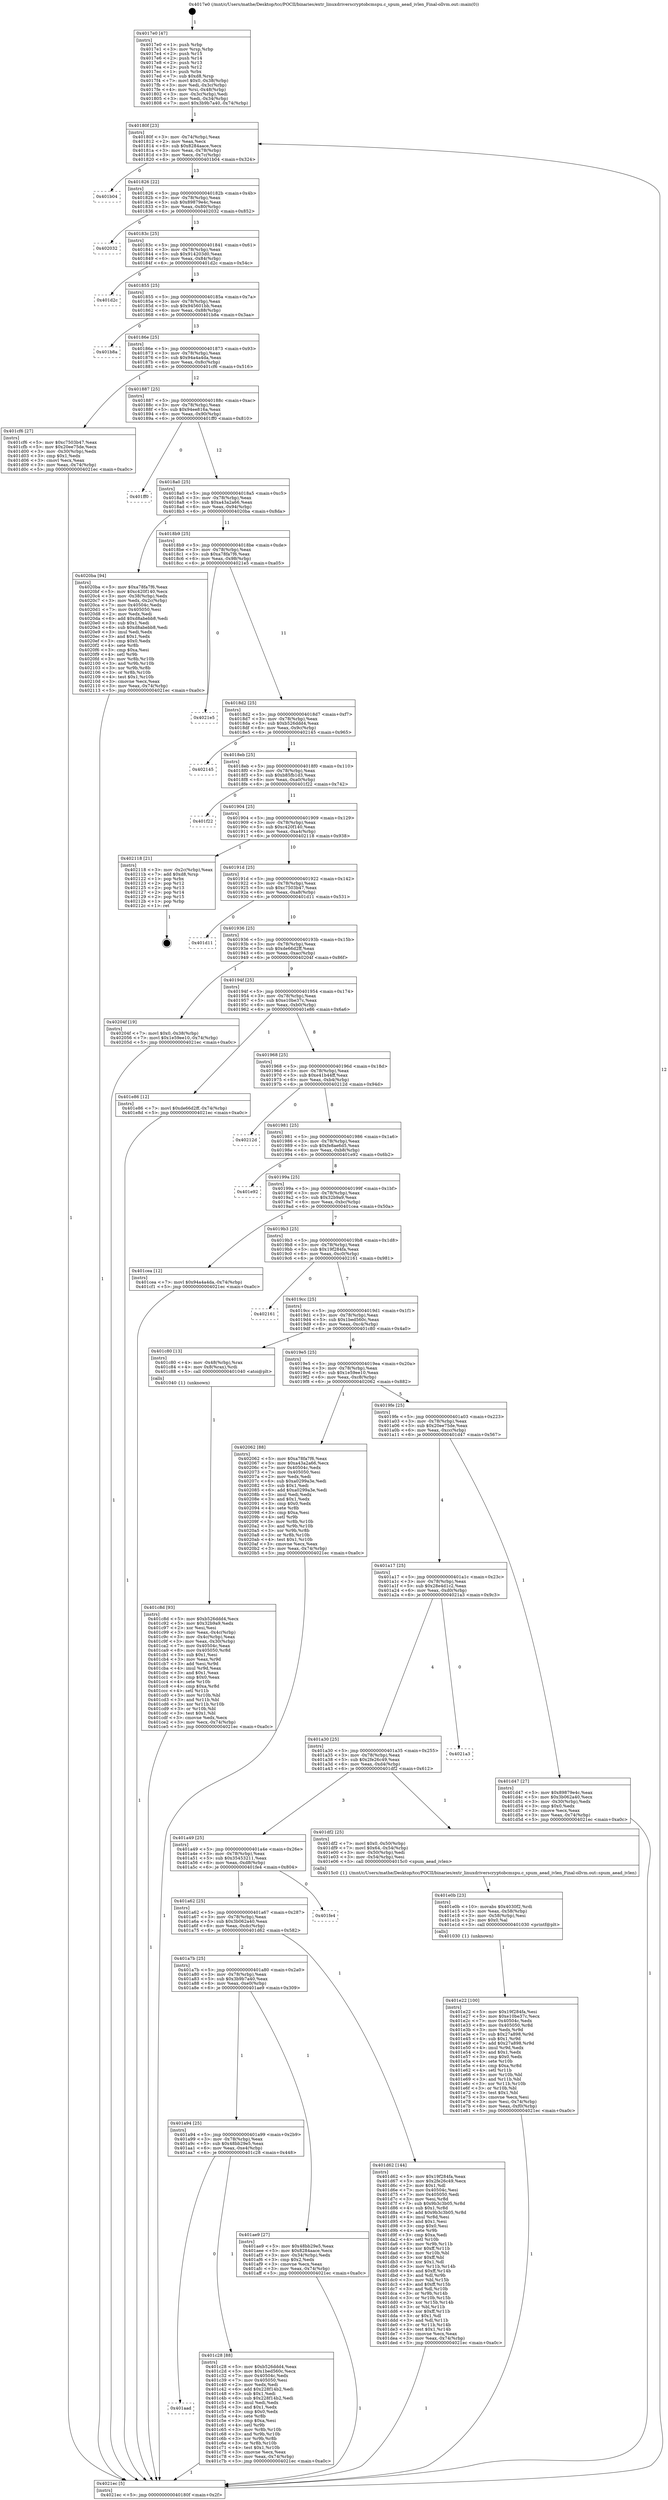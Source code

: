 digraph "0x4017e0" {
  label = "0x4017e0 (/mnt/c/Users/mathe/Desktop/tcc/POCII/binaries/extr_linuxdriverscryptobcmspu.c_spum_aead_ivlen_Final-ollvm.out::main(0))"
  labelloc = "t"
  node[shape=record]

  Entry [label="",width=0.3,height=0.3,shape=circle,fillcolor=black,style=filled]
  "0x40180f" [label="{
     0x40180f [23]\l
     | [instrs]\l
     &nbsp;&nbsp;0x40180f \<+3\>: mov -0x74(%rbp),%eax\l
     &nbsp;&nbsp;0x401812 \<+2\>: mov %eax,%ecx\l
     &nbsp;&nbsp;0x401814 \<+6\>: sub $0x8284aace,%ecx\l
     &nbsp;&nbsp;0x40181a \<+3\>: mov %eax,-0x78(%rbp)\l
     &nbsp;&nbsp;0x40181d \<+3\>: mov %ecx,-0x7c(%rbp)\l
     &nbsp;&nbsp;0x401820 \<+6\>: je 0000000000401b04 \<main+0x324\>\l
  }"]
  "0x401b04" [label="{
     0x401b04\l
  }", style=dashed]
  "0x401826" [label="{
     0x401826 [22]\l
     | [instrs]\l
     &nbsp;&nbsp;0x401826 \<+5\>: jmp 000000000040182b \<main+0x4b\>\l
     &nbsp;&nbsp;0x40182b \<+3\>: mov -0x78(%rbp),%eax\l
     &nbsp;&nbsp;0x40182e \<+5\>: sub $0x89879e4c,%eax\l
     &nbsp;&nbsp;0x401833 \<+3\>: mov %eax,-0x80(%rbp)\l
     &nbsp;&nbsp;0x401836 \<+6\>: je 0000000000402032 \<main+0x852\>\l
  }"]
  Exit [label="",width=0.3,height=0.3,shape=circle,fillcolor=black,style=filled,peripheries=2]
  "0x402032" [label="{
     0x402032\l
  }", style=dashed]
  "0x40183c" [label="{
     0x40183c [25]\l
     | [instrs]\l
     &nbsp;&nbsp;0x40183c \<+5\>: jmp 0000000000401841 \<main+0x61\>\l
     &nbsp;&nbsp;0x401841 \<+3\>: mov -0x78(%rbp),%eax\l
     &nbsp;&nbsp;0x401844 \<+5\>: sub $0x914203d0,%eax\l
     &nbsp;&nbsp;0x401849 \<+6\>: mov %eax,-0x84(%rbp)\l
     &nbsp;&nbsp;0x40184f \<+6\>: je 0000000000401d2c \<main+0x54c\>\l
  }"]
  "0x401e22" [label="{
     0x401e22 [100]\l
     | [instrs]\l
     &nbsp;&nbsp;0x401e22 \<+5\>: mov $0x19f284fa,%esi\l
     &nbsp;&nbsp;0x401e27 \<+5\>: mov $0xe10be37c,%ecx\l
     &nbsp;&nbsp;0x401e2c \<+7\>: mov 0x40504c,%edx\l
     &nbsp;&nbsp;0x401e33 \<+8\>: mov 0x405050,%r8d\l
     &nbsp;&nbsp;0x401e3b \<+3\>: mov %edx,%r9d\l
     &nbsp;&nbsp;0x401e3e \<+7\>: sub $0x27a898,%r9d\l
     &nbsp;&nbsp;0x401e45 \<+4\>: sub $0x1,%r9d\l
     &nbsp;&nbsp;0x401e49 \<+7\>: add $0x27a898,%r9d\l
     &nbsp;&nbsp;0x401e50 \<+4\>: imul %r9d,%edx\l
     &nbsp;&nbsp;0x401e54 \<+3\>: and $0x1,%edx\l
     &nbsp;&nbsp;0x401e57 \<+3\>: cmp $0x0,%edx\l
     &nbsp;&nbsp;0x401e5a \<+4\>: sete %r10b\l
     &nbsp;&nbsp;0x401e5e \<+4\>: cmp $0xa,%r8d\l
     &nbsp;&nbsp;0x401e62 \<+4\>: setl %r11b\l
     &nbsp;&nbsp;0x401e66 \<+3\>: mov %r10b,%bl\l
     &nbsp;&nbsp;0x401e69 \<+3\>: and %r11b,%bl\l
     &nbsp;&nbsp;0x401e6c \<+3\>: xor %r11b,%r10b\l
     &nbsp;&nbsp;0x401e6f \<+3\>: or %r10b,%bl\l
     &nbsp;&nbsp;0x401e72 \<+3\>: test $0x1,%bl\l
     &nbsp;&nbsp;0x401e75 \<+3\>: cmovne %ecx,%esi\l
     &nbsp;&nbsp;0x401e78 \<+3\>: mov %esi,-0x74(%rbp)\l
     &nbsp;&nbsp;0x401e7b \<+6\>: mov %eax,-0xf0(%rbp)\l
     &nbsp;&nbsp;0x401e81 \<+5\>: jmp 00000000004021ec \<main+0xa0c\>\l
  }"]
  "0x401d2c" [label="{
     0x401d2c\l
  }", style=dashed]
  "0x401855" [label="{
     0x401855 [25]\l
     | [instrs]\l
     &nbsp;&nbsp;0x401855 \<+5\>: jmp 000000000040185a \<main+0x7a\>\l
     &nbsp;&nbsp;0x40185a \<+3\>: mov -0x78(%rbp),%eax\l
     &nbsp;&nbsp;0x40185d \<+5\>: sub $0x945601bb,%eax\l
     &nbsp;&nbsp;0x401862 \<+6\>: mov %eax,-0x88(%rbp)\l
     &nbsp;&nbsp;0x401868 \<+6\>: je 0000000000401b8a \<main+0x3aa\>\l
  }"]
  "0x401e0b" [label="{
     0x401e0b [23]\l
     | [instrs]\l
     &nbsp;&nbsp;0x401e0b \<+10\>: movabs $0x4030f2,%rdi\l
     &nbsp;&nbsp;0x401e15 \<+3\>: mov %eax,-0x58(%rbp)\l
     &nbsp;&nbsp;0x401e18 \<+3\>: mov -0x58(%rbp),%esi\l
     &nbsp;&nbsp;0x401e1b \<+2\>: mov $0x0,%al\l
     &nbsp;&nbsp;0x401e1d \<+5\>: call 0000000000401030 \<printf@plt\>\l
     | [calls]\l
     &nbsp;&nbsp;0x401030 \{1\} (unknown)\l
  }"]
  "0x401b8a" [label="{
     0x401b8a\l
  }", style=dashed]
  "0x40186e" [label="{
     0x40186e [25]\l
     | [instrs]\l
     &nbsp;&nbsp;0x40186e \<+5\>: jmp 0000000000401873 \<main+0x93\>\l
     &nbsp;&nbsp;0x401873 \<+3\>: mov -0x78(%rbp),%eax\l
     &nbsp;&nbsp;0x401876 \<+5\>: sub $0x94a4a4da,%eax\l
     &nbsp;&nbsp;0x40187b \<+6\>: mov %eax,-0x8c(%rbp)\l
     &nbsp;&nbsp;0x401881 \<+6\>: je 0000000000401cf6 \<main+0x516\>\l
  }"]
  "0x401c8d" [label="{
     0x401c8d [93]\l
     | [instrs]\l
     &nbsp;&nbsp;0x401c8d \<+5\>: mov $0xb526ddd4,%ecx\l
     &nbsp;&nbsp;0x401c92 \<+5\>: mov $0x32b9a9,%edx\l
     &nbsp;&nbsp;0x401c97 \<+2\>: xor %esi,%esi\l
     &nbsp;&nbsp;0x401c99 \<+3\>: mov %eax,-0x4c(%rbp)\l
     &nbsp;&nbsp;0x401c9c \<+3\>: mov -0x4c(%rbp),%eax\l
     &nbsp;&nbsp;0x401c9f \<+3\>: mov %eax,-0x30(%rbp)\l
     &nbsp;&nbsp;0x401ca2 \<+7\>: mov 0x40504c,%eax\l
     &nbsp;&nbsp;0x401ca9 \<+8\>: mov 0x405050,%r8d\l
     &nbsp;&nbsp;0x401cb1 \<+3\>: sub $0x1,%esi\l
     &nbsp;&nbsp;0x401cb4 \<+3\>: mov %eax,%r9d\l
     &nbsp;&nbsp;0x401cb7 \<+3\>: add %esi,%r9d\l
     &nbsp;&nbsp;0x401cba \<+4\>: imul %r9d,%eax\l
     &nbsp;&nbsp;0x401cbe \<+3\>: and $0x1,%eax\l
     &nbsp;&nbsp;0x401cc1 \<+3\>: cmp $0x0,%eax\l
     &nbsp;&nbsp;0x401cc4 \<+4\>: sete %r10b\l
     &nbsp;&nbsp;0x401cc8 \<+4\>: cmp $0xa,%r8d\l
     &nbsp;&nbsp;0x401ccc \<+4\>: setl %r11b\l
     &nbsp;&nbsp;0x401cd0 \<+3\>: mov %r10b,%bl\l
     &nbsp;&nbsp;0x401cd3 \<+3\>: and %r11b,%bl\l
     &nbsp;&nbsp;0x401cd6 \<+3\>: xor %r11b,%r10b\l
     &nbsp;&nbsp;0x401cd9 \<+3\>: or %r10b,%bl\l
     &nbsp;&nbsp;0x401cdc \<+3\>: test $0x1,%bl\l
     &nbsp;&nbsp;0x401cdf \<+3\>: cmovne %edx,%ecx\l
     &nbsp;&nbsp;0x401ce2 \<+3\>: mov %ecx,-0x74(%rbp)\l
     &nbsp;&nbsp;0x401ce5 \<+5\>: jmp 00000000004021ec \<main+0xa0c\>\l
  }"]
  "0x401cf6" [label="{
     0x401cf6 [27]\l
     | [instrs]\l
     &nbsp;&nbsp;0x401cf6 \<+5\>: mov $0xc7503b47,%eax\l
     &nbsp;&nbsp;0x401cfb \<+5\>: mov $0x20ee75de,%ecx\l
     &nbsp;&nbsp;0x401d00 \<+3\>: mov -0x30(%rbp),%edx\l
     &nbsp;&nbsp;0x401d03 \<+3\>: cmp $0x1,%edx\l
     &nbsp;&nbsp;0x401d06 \<+3\>: cmovl %ecx,%eax\l
     &nbsp;&nbsp;0x401d09 \<+3\>: mov %eax,-0x74(%rbp)\l
     &nbsp;&nbsp;0x401d0c \<+5\>: jmp 00000000004021ec \<main+0xa0c\>\l
  }"]
  "0x401887" [label="{
     0x401887 [25]\l
     | [instrs]\l
     &nbsp;&nbsp;0x401887 \<+5\>: jmp 000000000040188c \<main+0xac\>\l
     &nbsp;&nbsp;0x40188c \<+3\>: mov -0x78(%rbp),%eax\l
     &nbsp;&nbsp;0x40188f \<+5\>: sub $0x94ee816a,%eax\l
     &nbsp;&nbsp;0x401894 \<+6\>: mov %eax,-0x90(%rbp)\l
     &nbsp;&nbsp;0x40189a \<+6\>: je 0000000000401ff0 \<main+0x810\>\l
  }"]
  "0x401aad" [label="{
     0x401aad\l
  }", style=dashed]
  "0x401ff0" [label="{
     0x401ff0\l
  }", style=dashed]
  "0x4018a0" [label="{
     0x4018a0 [25]\l
     | [instrs]\l
     &nbsp;&nbsp;0x4018a0 \<+5\>: jmp 00000000004018a5 \<main+0xc5\>\l
     &nbsp;&nbsp;0x4018a5 \<+3\>: mov -0x78(%rbp),%eax\l
     &nbsp;&nbsp;0x4018a8 \<+5\>: sub $0xa43a2a66,%eax\l
     &nbsp;&nbsp;0x4018ad \<+6\>: mov %eax,-0x94(%rbp)\l
     &nbsp;&nbsp;0x4018b3 \<+6\>: je 00000000004020ba \<main+0x8da\>\l
  }"]
  "0x401c28" [label="{
     0x401c28 [88]\l
     | [instrs]\l
     &nbsp;&nbsp;0x401c28 \<+5\>: mov $0xb526ddd4,%eax\l
     &nbsp;&nbsp;0x401c2d \<+5\>: mov $0x1bed560c,%ecx\l
     &nbsp;&nbsp;0x401c32 \<+7\>: mov 0x40504c,%edx\l
     &nbsp;&nbsp;0x401c39 \<+7\>: mov 0x405050,%esi\l
     &nbsp;&nbsp;0x401c40 \<+2\>: mov %edx,%edi\l
     &nbsp;&nbsp;0x401c42 \<+6\>: add $0x228f14b2,%edi\l
     &nbsp;&nbsp;0x401c48 \<+3\>: sub $0x1,%edi\l
     &nbsp;&nbsp;0x401c4b \<+6\>: sub $0x228f14b2,%edi\l
     &nbsp;&nbsp;0x401c51 \<+3\>: imul %edi,%edx\l
     &nbsp;&nbsp;0x401c54 \<+3\>: and $0x1,%edx\l
     &nbsp;&nbsp;0x401c57 \<+3\>: cmp $0x0,%edx\l
     &nbsp;&nbsp;0x401c5a \<+4\>: sete %r8b\l
     &nbsp;&nbsp;0x401c5e \<+3\>: cmp $0xa,%esi\l
     &nbsp;&nbsp;0x401c61 \<+4\>: setl %r9b\l
     &nbsp;&nbsp;0x401c65 \<+3\>: mov %r8b,%r10b\l
     &nbsp;&nbsp;0x401c68 \<+3\>: and %r9b,%r10b\l
     &nbsp;&nbsp;0x401c6b \<+3\>: xor %r9b,%r8b\l
     &nbsp;&nbsp;0x401c6e \<+3\>: or %r8b,%r10b\l
     &nbsp;&nbsp;0x401c71 \<+4\>: test $0x1,%r10b\l
     &nbsp;&nbsp;0x401c75 \<+3\>: cmovne %ecx,%eax\l
     &nbsp;&nbsp;0x401c78 \<+3\>: mov %eax,-0x74(%rbp)\l
     &nbsp;&nbsp;0x401c7b \<+5\>: jmp 00000000004021ec \<main+0xa0c\>\l
  }"]
  "0x4020ba" [label="{
     0x4020ba [94]\l
     | [instrs]\l
     &nbsp;&nbsp;0x4020ba \<+5\>: mov $0xa78fa7f6,%eax\l
     &nbsp;&nbsp;0x4020bf \<+5\>: mov $0xc420f140,%ecx\l
     &nbsp;&nbsp;0x4020c4 \<+3\>: mov -0x38(%rbp),%edx\l
     &nbsp;&nbsp;0x4020c7 \<+3\>: mov %edx,-0x2c(%rbp)\l
     &nbsp;&nbsp;0x4020ca \<+7\>: mov 0x40504c,%edx\l
     &nbsp;&nbsp;0x4020d1 \<+7\>: mov 0x405050,%esi\l
     &nbsp;&nbsp;0x4020d8 \<+2\>: mov %edx,%edi\l
     &nbsp;&nbsp;0x4020da \<+6\>: add $0xd8abebb8,%edi\l
     &nbsp;&nbsp;0x4020e0 \<+3\>: sub $0x1,%edi\l
     &nbsp;&nbsp;0x4020e3 \<+6\>: sub $0xd8abebb8,%edi\l
     &nbsp;&nbsp;0x4020e9 \<+3\>: imul %edi,%edx\l
     &nbsp;&nbsp;0x4020ec \<+3\>: and $0x1,%edx\l
     &nbsp;&nbsp;0x4020ef \<+3\>: cmp $0x0,%edx\l
     &nbsp;&nbsp;0x4020f2 \<+4\>: sete %r8b\l
     &nbsp;&nbsp;0x4020f6 \<+3\>: cmp $0xa,%esi\l
     &nbsp;&nbsp;0x4020f9 \<+4\>: setl %r9b\l
     &nbsp;&nbsp;0x4020fd \<+3\>: mov %r8b,%r10b\l
     &nbsp;&nbsp;0x402100 \<+3\>: and %r9b,%r10b\l
     &nbsp;&nbsp;0x402103 \<+3\>: xor %r9b,%r8b\l
     &nbsp;&nbsp;0x402106 \<+3\>: or %r8b,%r10b\l
     &nbsp;&nbsp;0x402109 \<+4\>: test $0x1,%r10b\l
     &nbsp;&nbsp;0x40210d \<+3\>: cmovne %ecx,%eax\l
     &nbsp;&nbsp;0x402110 \<+3\>: mov %eax,-0x74(%rbp)\l
     &nbsp;&nbsp;0x402113 \<+5\>: jmp 00000000004021ec \<main+0xa0c\>\l
  }"]
  "0x4018b9" [label="{
     0x4018b9 [25]\l
     | [instrs]\l
     &nbsp;&nbsp;0x4018b9 \<+5\>: jmp 00000000004018be \<main+0xde\>\l
     &nbsp;&nbsp;0x4018be \<+3\>: mov -0x78(%rbp),%eax\l
     &nbsp;&nbsp;0x4018c1 \<+5\>: sub $0xa78fa7f6,%eax\l
     &nbsp;&nbsp;0x4018c6 \<+6\>: mov %eax,-0x98(%rbp)\l
     &nbsp;&nbsp;0x4018cc \<+6\>: je 00000000004021e5 \<main+0xa05\>\l
  }"]
  "0x4017e0" [label="{
     0x4017e0 [47]\l
     | [instrs]\l
     &nbsp;&nbsp;0x4017e0 \<+1\>: push %rbp\l
     &nbsp;&nbsp;0x4017e1 \<+3\>: mov %rsp,%rbp\l
     &nbsp;&nbsp;0x4017e4 \<+2\>: push %r15\l
     &nbsp;&nbsp;0x4017e6 \<+2\>: push %r14\l
     &nbsp;&nbsp;0x4017e8 \<+2\>: push %r13\l
     &nbsp;&nbsp;0x4017ea \<+2\>: push %r12\l
     &nbsp;&nbsp;0x4017ec \<+1\>: push %rbx\l
     &nbsp;&nbsp;0x4017ed \<+7\>: sub $0xd8,%rsp\l
     &nbsp;&nbsp;0x4017f4 \<+7\>: movl $0x0,-0x38(%rbp)\l
     &nbsp;&nbsp;0x4017fb \<+3\>: mov %edi,-0x3c(%rbp)\l
     &nbsp;&nbsp;0x4017fe \<+4\>: mov %rsi,-0x48(%rbp)\l
     &nbsp;&nbsp;0x401802 \<+3\>: mov -0x3c(%rbp),%edi\l
     &nbsp;&nbsp;0x401805 \<+3\>: mov %edi,-0x34(%rbp)\l
     &nbsp;&nbsp;0x401808 \<+7\>: movl $0x3b9b7a40,-0x74(%rbp)\l
  }"]
  "0x4021e5" [label="{
     0x4021e5\l
  }", style=dashed]
  "0x4018d2" [label="{
     0x4018d2 [25]\l
     | [instrs]\l
     &nbsp;&nbsp;0x4018d2 \<+5\>: jmp 00000000004018d7 \<main+0xf7\>\l
     &nbsp;&nbsp;0x4018d7 \<+3\>: mov -0x78(%rbp),%eax\l
     &nbsp;&nbsp;0x4018da \<+5\>: sub $0xb526ddd4,%eax\l
     &nbsp;&nbsp;0x4018df \<+6\>: mov %eax,-0x9c(%rbp)\l
     &nbsp;&nbsp;0x4018e5 \<+6\>: je 0000000000402145 \<main+0x965\>\l
  }"]
  "0x4021ec" [label="{
     0x4021ec [5]\l
     | [instrs]\l
     &nbsp;&nbsp;0x4021ec \<+5\>: jmp 000000000040180f \<main+0x2f\>\l
  }"]
  "0x402145" [label="{
     0x402145\l
  }", style=dashed]
  "0x4018eb" [label="{
     0x4018eb [25]\l
     | [instrs]\l
     &nbsp;&nbsp;0x4018eb \<+5\>: jmp 00000000004018f0 \<main+0x110\>\l
     &nbsp;&nbsp;0x4018f0 \<+3\>: mov -0x78(%rbp),%eax\l
     &nbsp;&nbsp;0x4018f3 \<+5\>: sub $0xb85fb1d3,%eax\l
     &nbsp;&nbsp;0x4018f8 \<+6\>: mov %eax,-0xa0(%rbp)\l
     &nbsp;&nbsp;0x4018fe \<+6\>: je 0000000000401f22 \<main+0x742\>\l
  }"]
  "0x401a94" [label="{
     0x401a94 [25]\l
     | [instrs]\l
     &nbsp;&nbsp;0x401a94 \<+5\>: jmp 0000000000401a99 \<main+0x2b9\>\l
     &nbsp;&nbsp;0x401a99 \<+3\>: mov -0x78(%rbp),%eax\l
     &nbsp;&nbsp;0x401a9c \<+5\>: sub $0x48bb29e5,%eax\l
     &nbsp;&nbsp;0x401aa1 \<+6\>: mov %eax,-0xe4(%rbp)\l
     &nbsp;&nbsp;0x401aa7 \<+6\>: je 0000000000401c28 \<main+0x448\>\l
  }"]
  "0x401f22" [label="{
     0x401f22\l
  }", style=dashed]
  "0x401904" [label="{
     0x401904 [25]\l
     | [instrs]\l
     &nbsp;&nbsp;0x401904 \<+5\>: jmp 0000000000401909 \<main+0x129\>\l
     &nbsp;&nbsp;0x401909 \<+3\>: mov -0x78(%rbp),%eax\l
     &nbsp;&nbsp;0x40190c \<+5\>: sub $0xc420f140,%eax\l
     &nbsp;&nbsp;0x401911 \<+6\>: mov %eax,-0xa4(%rbp)\l
     &nbsp;&nbsp;0x401917 \<+6\>: je 0000000000402118 \<main+0x938\>\l
  }"]
  "0x401ae9" [label="{
     0x401ae9 [27]\l
     | [instrs]\l
     &nbsp;&nbsp;0x401ae9 \<+5\>: mov $0x48bb29e5,%eax\l
     &nbsp;&nbsp;0x401aee \<+5\>: mov $0x8284aace,%ecx\l
     &nbsp;&nbsp;0x401af3 \<+3\>: mov -0x34(%rbp),%edx\l
     &nbsp;&nbsp;0x401af6 \<+3\>: cmp $0x2,%edx\l
     &nbsp;&nbsp;0x401af9 \<+3\>: cmovne %ecx,%eax\l
     &nbsp;&nbsp;0x401afc \<+3\>: mov %eax,-0x74(%rbp)\l
     &nbsp;&nbsp;0x401aff \<+5\>: jmp 00000000004021ec \<main+0xa0c\>\l
  }"]
  "0x402118" [label="{
     0x402118 [21]\l
     | [instrs]\l
     &nbsp;&nbsp;0x402118 \<+3\>: mov -0x2c(%rbp),%eax\l
     &nbsp;&nbsp;0x40211b \<+7\>: add $0xd8,%rsp\l
     &nbsp;&nbsp;0x402122 \<+1\>: pop %rbx\l
     &nbsp;&nbsp;0x402123 \<+2\>: pop %r12\l
     &nbsp;&nbsp;0x402125 \<+2\>: pop %r13\l
     &nbsp;&nbsp;0x402127 \<+2\>: pop %r14\l
     &nbsp;&nbsp;0x402129 \<+2\>: pop %r15\l
     &nbsp;&nbsp;0x40212b \<+1\>: pop %rbp\l
     &nbsp;&nbsp;0x40212c \<+1\>: ret\l
  }"]
  "0x40191d" [label="{
     0x40191d [25]\l
     | [instrs]\l
     &nbsp;&nbsp;0x40191d \<+5\>: jmp 0000000000401922 \<main+0x142\>\l
     &nbsp;&nbsp;0x401922 \<+3\>: mov -0x78(%rbp),%eax\l
     &nbsp;&nbsp;0x401925 \<+5\>: sub $0xc7503b47,%eax\l
     &nbsp;&nbsp;0x40192a \<+6\>: mov %eax,-0xa8(%rbp)\l
     &nbsp;&nbsp;0x401930 \<+6\>: je 0000000000401d11 \<main+0x531\>\l
  }"]
  "0x401a7b" [label="{
     0x401a7b [25]\l
     | [instrs]\l
     &nbsp;&nbsp;0x401a7b \<+5\>: jmp 0000000000401a80 \<main+0x2a0\>\l
     &nbsp;&nbsp;0x401a80 \<+3\>: mov -0x78(%rbp),%eax\l
     &nbsp;&nbsp;0x401a83 \<+5\>: sub $0x3b9b7a40,%eax\l
     &nbsp;&nbsp;0x401a88 \<+6\>: mov %eax,-0xe0(%rbp)\l
     &nbsp;&nbsp;0x401a8e \<+6\>: je 0000000000401ae9 \<main+0x309\>\l
  }"]
  "0x401d11" [label="{
     0x401d11\l
  }", style=dashed]
  "0x401936" [label="{
     0x401936 [25]\l
     | [instrs]\l
     &nbsp;&nbsp;0x401936 \<+5\>: jmp 000000000040193b \<main+0x15b\>\l
     &nbsp;&nbsp;0x40193b \<+3\>: mov -0x78(%rbp),%eax\l
     &nbsp;&nbsp;0x40193e \<+5\>: sub $0xde66d2ff,%eax\l
     &nbsp;&nbsp;0x401943 \<+6\>: mov %eax,-0xac(%rbp)\l
     &nbsp;&nbsp;0x401949 \<+6\>: je 000000000040204f \<main+0x86f\>\l
  }"]
  "0x401d62" [label="{
     0x401d62 [144]\l
     | [instrs]\l
     &nbsp;&nbsp;0x401d62 \<+5\>: mov $0x19f284fa,%eax\l
     &nbsp;&nbsp;0x401d67 \<+5\>: mov $0x2fe26c49,%ecx\l
     &nbsp;&nbsp;0x401d6c \<+2\>: mov $0x1,%dl\l
     &nbsp;&nbsp;0x401d6e \<+7\>: mov 0x40504c,%esi\l
     &nbsp;&nbsp;0x401d75 \<+7\>: mov 0x405050,%edi\l
     &nbsp;&nbsp;0x401d7c \<+3\>: mov %esi,%r8d\l
     &nbsp;&nbsp;0x401d7f \<+7\>: sub $0x9b3c3b05,%r8d\l
     &nbsp;&nbsp;0x401d86 \<+4\>: sub $0x1,%r8d\l
     &nbsp;&nbsp;0x401d8a \<+7\>: add $0x9b3c3b05,%r8d\l
     &nbsp;&nbsp;0x401d91 \<+4\>: imul %r8d,%esi\l
     &nbsp;&nbsp;0x401d95 \<+3\>: and $0x1,%esi\l
     &nbsp;&nbsp;0x401d98 \<+3\>: cmp $0x0,%esi\l
     &nbsp;&nbsp;0x401d9b \<+4\>: sete %r9b\l
     &nbsp;&nbsp;0x401d9f \<+3\>: cmp $0xa,%edi\l
     &nbsp;&nbsp;0x401da2 \<+4\>: setl %r10b\l
     &nbsp;&nbsp;0x401da6 \<+3\>: mov %r9b,%r11b\l
     &nbsp;&nbsp;0x401da9 \<+4\>: xor $0xff,%r11b\l
     &nbsp;&nbsp;0x401dad \<+3\>: mov %r10b,%bl\l
     &nbsp;&nbsp;0x401db0 \<+3\>: xor $0xff,%bl\l
     &nbsp;&nbsp;0x401db3 \<+3\>: xor $0x1,%dl\l
     &nbsp;&nbsp;0x401db6 \<+3\>: mov %r11b,%r14b\l
     &nbsp;&nbsp;0x401db9 \<+4\>: and $0xff,%r14b\l
     &nbsp;&nbsp;0x401dbd \<+3\>: and %dl,%r9b\l
     &nbsp;&nbsp;0x401dc0 \<+3\>: mov %bl,%r15b\l
     &nbsp;&nbsp;0x401dc3 \<+4\>: and $0xff,%r15b\l
     &nbsp;&nbsp;0x401dc7 \<+3\>: and %dl,%r10b\l
     &nbsp;&nbsp;0x401dca \<+3\>: or %r9b,%r14b\l
     &nbsp;&nbsp;0x401dcd \<+3\>: or %r10b,%r15b\l
     &nbsp;&nbsp;0x401dd0 \<+3\>: xor %r15b,%r14b\l
     &nbsp;&nbsp;0x401dd3 \<+3\>: or %bl,%r11b\l
     &nbsp;&nbsp;0x401dd6 \<+4\>: xor $0xff,%r11b\l
     &nbsp;&nbsp;0x401dda \<+3\>: or $0x1,%dl\l
     &nbsp;&nbsp;0x401ddd \<+3\>: and %dl,%r11b\l
     &nbsp;&nbsp;0x401de0 \<+3\>: or %r11b,%r14b\l
     &nbsp;&nbsp;0x401de3 \<+4\>: test $0x1,%r14b\l
     &nbsp;&nbsp;0x401de7 \<+3\>: cmovne %ecx,%eax\l
     &nbsp;&nbsp;0x401dea \<+3\>: mov %eax,-0x74(%rbp)\l
     &nbsp;&nbsp;0x401ded \<+5\>: jmp 00000000004021ec \<main+0xa0c\>\l
  }"]
  "0x40204f" [label="{
     0x40204f [19]\l
     | [instrs]\l
     &nbsp;&nbsp;0x40204f \<+7\>: movl $0x0,-0x38(%rbp)\l
     &nbsp;&nbsp;0x402056 \<+7\>: movl $0x1e59ee10,-0x74(%rbp)\l
     &nbsp;&nbsp;0x40205d \<+5\>: jmp 00000000004021ec \<main+0xa0c\>\l
  }"]
  "0x40194f" [label="{
     0x40194f [25]\l
     | [instrs]\l
     &nbsp;&nbsp;0x40194f \<+5\>: jmp 0000000000401954 \<main+0x174\>\l
     &nbsp;&nbsp;0x401954 \<+3\>: mov -0x78(%rbp),%eax\l
     &nbsp;&nbsp;0x401957 \<+5\>: sub $0xe10be37c,%eax\l
     &nbsp;&nbsp;0x40195c \<+6\>: mov %eax,-0xb0(%rbp)\l
     &nbsp;&nbsp;0x401962 \<+6\>: je 0000000000401e86 \<main+0x6a6\>\l
  }"]
  "0x401a62" [label="{
     0x401a62 [25]\l
     | [instrs]\l
     &nbsp;&nbsp;0x401a62 \<+5\>: jmp 0000000000401a67 \<main+0x287\>\l
     &nbsp;&nbsp;0x401a67 \<+3\>: mov -0x78(%rbp),%eax\l
     &nbsp;&nbsp;0x401a6a \<+5\>: sub $0x3b062a40,%eax\l
     &nbsp;&nbsp;0x401a6f \<+6\>: mov %eax,-0xdc(%rbp)\l
     &nbsp;&nbsp;0x401a75 \<+6\>: je 0000000000401d62 \<main+0x582\>\l
  }"]
  "0x401e86" [label="{
     0x401e86 [12]\l
     | [instrs]\l
     &nbsp;&nbsp;0x401e86 \<+7\>: movl $0xde66d2ff,-0x74(%rbp)\l
     &nbsp;&nbsp;0x401e8d \<+5\>: jmp 00000000004021ec \<main+0xa0c\>\l
  }"]
  "0x401968" [label="{
     0x401968 [25]\l
     | [instrs]\l
     &nbsp;&nbsp;0x401968 \<+5\>: jmp 000000000040196d \<main+0x18d\>\l
     &nbsp;&nbsp;0x40196d \<+3\>: mov -0x78(%rbp),%eax\l
     &nbsp;&nbsp;0x401970 \<+5\>: sub $0xe41b44ff,%eax\l
     &nbsp;&nbsp;0x401975 \<+6\>: mov %eax,-0xb4(%rbp)\l
     &nbsp;&nbsp;0x40197b \<+6\>: je 000000000040212d \<main+0x94d\>\l
  }"]
  "0x401fe4" [label="{
     0x401fe4\l
  }", style=dashed]
  "0x40212d" [label="{
     0x40212d\l
  }", style=dashed]
  "0x401981" [label="{
     0x401981 [25]\l
     | [instrs]\l
     &nbsp;&nbsp;0x401981 \<+5\>: jmp 0000000000401986 \<main+0x1a6\>\l
     &nbsp;&nbsp;0x401986 \<+3\>: mov -0x78(%rbp),%eax\l
     &nbsp;&nbsp;0x401989 \<+5\>: sub $0xfe8ae6d5,%eax\l
     &nbsp;&nbsp;0x40198e \<+6\>: mov %eax,-0xb8(%rbp)\l
     &nbsp;&nbsp;0x401994 \<+6\>: je 0000000000401e92 \<main+0x6b2\>\l
  }"]
  "0x401a49" [label="{
     0x401a49 [25]\l
     | [instrs]\l
     &nbsp;&nbsp;0x401a49 \<+5\>: jmp 0000000000401a4e \<main+0x26e\>\l
     &nbsp;&nbsp;0x401a4e \<+3\>: mov -0x78(%rbp),%eax\l
     &nbsp;&nbsp;0x401a51 \<+5\>: sub $0x35453211,%eax\l
     &nbsp;&nbsp;0x401a56 \<+6\>: mov %eax,-0xd8(%rbp)\l
     &nbsp;&nbsp;0x401a5c \<+6\>: je 0000000000401fe4 \<main+0x804\>\l
  }"]
  "0x401e92" [label="{
     0x401e92\l
  }", style=dashed]
  "0x40199a" [label="{
     0x40199a [25]\l
     | [instrs]\l
     &nbsp;&nbsp;0x40199a \<+5\>: jmp 000000000040199f \<main+0x1bf\>\l
     &nbsp;&nbsp;0x40199f \<+3\>: mov -0x78(%rbp),%eax\l
     &nbsp;&nbsp;0x4019a2 \<+5\>: sub $0x32b9a9,%eax\l
     &nbsp;&nbsp;0x4019a7 \<+6\>: mov %eax,-0xbc(%rbp)\l
     &nbsp;&nbsp;0x4019ad \<+6\>: je 0000000000401cea \<main+0x50a\>\l
  }"]
  "0x401df2" [label="{
     0x401df2 [25]\l
     | [instrs]\l
     &nbsp;&nbsp;0x401df2 \<+7\>: movl $0x0,-0x50(%rbp)\l
     &nbsp;&nbsp;0x401df9 \<+7\>: movl $0x64,-0x54(%rbp)\l
     &nbsp;&nbsp;0x401e00 \<+3\>: mov -0x50(%rbp),%edi\l
     &nbsp;&nbsp;0x401e03 \<+3\>: mov -0x54(%rbp),%esi\l
     &nbsp;&nbsp;0x401e06 \<+5\>: call 00000000004015c0 \<spum_aead_ivlen\>\l
     | [calls]\l
     &nbsp;&nbsp;0x4015c0 \{1\} (/mnt/c/Users/mathe/Desktop/tcc/POCII/binaries/extr_linuxdriverscryptobcmspu.c_spum_aead_ivlen_Final-ollvm.out::spum_aead_ivlen)\l
  }"]
  "0x401cea" [label="{
     0x401cea [12]\l
     | [instrs]\l
     &nbsp;&nbsp;0x401cea \<+7\>: movl $0x94a4a4da,-0x74(%rbp)\l
     &nbsp;&nbsp;0x401cf1 \<+5\>: jmp 00000000004021ec \<main+0xa0c\>\l
  }"]
  "0x4019b3" [label="{
     0x4019b3 [25]\l
     | [instrs]\l
     &nbsp;&nbsp;0x4019b3 \<+5\>: jmp 00000000004019b8 \<main+0x1d8\>\l
     &nbsp;&nbsp;0x4019b8 \<+3\>: mov -0x78(%rbp),%eax\l
     &nbsp;&nbsp;0x4019bb \<+5\>: sub $0x19f284fa,%eax\l
     &nbsp;&nbsp;0x4019c0 \<+6\>: mov %eax,-0xc0(%rbp)\l
     &nbsp;&nbsp;0x4019c6 \<+6\>: je 0000000000402161 \<main+0x981\>\l
  }"]
  "0x401a30" [label="{
     0x401a30 [25]\l
     | [instrs]\l
     &nbsp;&nbsp;0x401a30 \<+5\>: jmp 0000000000401a35 \<main+0x255\>\l
     &nbsp;&nbsp;0x401a35 \<+3\>: mov -0x78(%rbp),%eax\l
     &nbsp;&nbsp;0x401a38 \<+5\>: sub $0x2fe26c49,%eax\l
     &nbsp;&nbsp;0x401a3d \<+6\>: mov %eax,-0xd4(%rbp)\l
     &nbsp;&nbsp;0x401a43 \<+6\>: je 0000000000401df2 \<main+0x612\>\l
  }"]
  "0x402161" [label="{
     0x402161\l
  }", style=dashed]
  "0x4019cc" [label="{
     0x4019cc [25]\l
     | [instrs]\l
     &nbsp;&nbsp;0x4019cc \<+5\>: jmp 00000000004019d1 \<main+0x1f1\>\l
     &nbsp;&nbsp;0x4019d1 \<+3\>: mov -0x78(%rbp),%eax\l
     &nbsp;&nbsp;0x4019d4 \<+5\>: sub $0x1bed560c,%eax\l
     &nbsp;&nbsp;0x4019d9 \<+6\>: mov %eax,-0xc4(%rbp)\l
     &nbsp;&nbsp;0x4019df \<+6\>: je 0000000000401c80 \<main+0x4a0\>\l
  }"]
  "0x4021a3" [label="{
     0x4021a3\l
  }", style=dashed]
  "0x401c80" [label="{
     0x401c80 [13]\l
     | [instrs]\l
     &nbsp;&nbsp;0x401c80 \<+4\>: mov -0x48(%rbp),%rax\l
     &nbsp;&nbsp;0x401c84 \<+4\>: mov 0x8(%rax),%rdi\l
     &nbsp;&nbsp;0x401c88 \<+5\>: call 0000000000401040 \<atoi@plt\>\l
     | [calls]\l
     &nbsp;&nbsp;0x401040 \{1\} (unknown)\l
  }"]
  "0x4019e5" [label="{
     0x4019e5 [25]\l
     | [instrs]\l
     &nbsp;&nbsp;0x4019e5 \<+5\>: jmp 00000000004019ea \<main+0x20a\>\l
     &nbsp;&nbsp;0x4019ea \<+3\>: mov -0x78(%rbp),%eax\l
     &nbsp;&nbsp;0x4019ed \<+5\>: sub $0x1e59ee10,%eax\l
     &nbsp;&nbsp;0x4019f2 \<+6\>: mov %eax,-0xc8(%rbp)\l
     &nbsp;&nbsp;0x4019f8 \<+6\>: je 0000000000402062 \<main+0x882\>\l
  }"]
  "0x401a17" [label="{
     0x401a17 [25]\l
     | [instrs]\l
     &nbsp;&nbsp;0x401a17 \<+5\>: jmp 0000000000401a1c \<main+0x23c\>\l
     &nbsp;&nbsp;0x401a1c \<+3\>: mov -0x78(%rbp),%eax\l
     &nbsp;&nbsp;0x401a1f \<+5\>: sub $0x28e4d1c2,%eax\l
     &nbsp;&nbsp;0x401a24 \<+6\>: mov %eax,-0xd0(%rbp)\l
     &nbsp;&nbsp;0x401a2a \<+6\>: je 00000000004021a3 \<main+0x9c3\>\l
  }"]
  "0x402062" [label="{
     0x402062 [88]\l
     | [instrs]\l
     &nbsp;&nbsp;0x402062 \<+5\>: mov $0xa78fa7f6,%eax\l
     &nbsp;&nbsp;0x402067 \<+5\>: mov $0xa43a2a66,%ecx\l
     &nbsp;&nbsp;0x40206c \<+7\>: mov 0x40504c,%edx\l
     &nbsp;&nbsp;0x402073 \<+7\>: mov 0x405050,%esi\l
     &nbsp;&nbsp;0x40207a \<+2\>: mov %edx,%edi\l
     &nbsp;&nbsp;0x40207c \<+6\>: sub $0xa0299a3e,%edi\l
     &nbsp;&nbsp;0x402082 \<+3\>: sub $0x1,%edi\l
     &nbsp;&nbsp;0x402085 \<+6\>: add $0xa0299a3e,%edi\l
     &nbsp;&nbsp;0x40208b \<+3\>: imul %edi,%edx\l
     &nbsp;&nbsp;0x40208e \<+3\>: and $0x1,%edx\l
     &nbsp;&nbsp;0x402091 \<+3\>: cmp $0x0,%edx\l
     &nbsp;&nbsp;0x402094 \<+4\>: sete %r8b\l
     &nbsp;&nbsp;0x402098 \<+3\>: cmp $0xa,%esi\l
     &nbsp;&nbsp;0x40209b \<+4\>: setl %r9b\l
     &nbsp;&nbsp;0x40209f \<+3\>: mov %r8b,%r10b\l
     &nbsp;&nbsp;0x4020a2 \<+3\>: and %r9b,%r10b\l
     &nbsp;&nbsp;0x4020a5 \<+3\>: xor %r9b,%r8b\l
     &nbsp;&nbsp;0x4020a8 \<+3\>: or %r8b,%r10b\l
     &nbsp;&nbsp;0x4020ab \<+4\>: test $0x1,%r10b\l
     &nbsp;&nbsp;0x4020af \<+3\>: cmovne %ecx,%eax\l
     &nbsp;&nbsp;0x4020b2 \<+3\>: mov %eax,-0x74(%rbp)\l
     &nbsp;&nbsp;0x4020b5 \<+5\>: jmp 00000000004021ec \<main+0xa0c\>\l
  }"]
  "0x4019fe" [label="{
     0x4019fe [25]\l
     | [instrs]\l
     &nbsp;&nbsp;0x4019fe \<+5\>: jmp 0000000000401a03 \<main+0x223\>\l
     &nbsp;&nbsp;0x401a03 \<+3\>: mov -0x78(%rbp),%eax\l
     &nbsp;&nbsp;0x401a06 \<+5\>: sub $0x20ee75de,%eax\l
     &nbsp;&nbsp;0x401a0b \<+6\>: mov %eax,-0xcc(%rbp)\l
     &nbsp;&nbsp;0x401a11 \<+6\>: je 0000000000401d47 \<main+0x567\>\l
  }"]
  "0x401d47" [label="{
     0x401d47 [27]\l
     | [instrs]\l
     &nbsp;&nbsp;0x401d47 \<+5\>: mov $0x89879e4c,%eax\l
     &nbsp;&nbsp;0x401d4c \<+5\>: mov $0x3b062a40,%ecx\l
     &nbsp;&nbsp;0x401d51 \<+3\>: mov -0x30(%rbp),%edx\l
     &nbsp;&nbsp;0x401d54 \<+3\>: cmp $0x0,%edx\l
     &nbsp;&nbsp;0x401d57 \<+3\>: cmove %ecx,%eax\l
     &nbsp;&nbsp;0x401d5a \<+3\>: mov %eax,-0x74(%rbp)\l
     &nbsp;&nbsp;0x401d5d \<+5\>: jmp 00000000004021ec \<main+0xa0c\>\l
  }"]
  Entry -> "0x4017e0" [label=" 1"]
  "0x40180f" -> "0x401b04" [label=" 0"]
  "0x40180f" -> "0x401826" [label=" 13"]
  "0x402118" -> Exit [label=" 1"]
  "0x401826" -> "0x402032" [label=" 0"]
  "0x401826" -> "0x40183c" [label=" 13"]
  "0x4020ba" -> "0x4021ec" [label=" 1"]
  "0x40183c" -> "0x401d2c" [label=" 0"]
  "0x40183c" -> "0x401855" [label=" 13"]
  "0x402062" -> "0x4021ec" [label=" 1"]
  "0x401855" -> "0x401b8a" [label=" 0"]
  "0x401855" -> "0x40186e" [label=" 13"]
  "0x40204f" -> "0x4021ec" [label=" 1"]
  "0x40186e" -> "0x401cf6" [label=" 1"]
  "0x40186e" -> "0x401887" [label=" 12"]
  "0x401e86" -> "0x4021ec" [label=" 1"]
  "0x401887" -> "0x401ff0" [label=" 0"]
  "0x401887" -> "0x4018a0" [label=" 12"]
  "0x401e22" -> "0x4021ec" [label=" 1"]
  "0x4018a0" -> "0x4020ba" [label=" 1"]
  "0x4018a0" -> "0x4018b9" [label=" 11"]
  "0x401e0b" -> "0x401e22" [label=" 1"]
  "0x4018b9" -> "0x4021e5" [label=" 0"]
  "0x4018b9" -> "0x4018d2" [label=" 11"]
  "0x401d62" -> "0x4021ec" [label=" 1"]
  "0x4018d2" -> "0x402145" [label=" 0"]
  "0x4018d2" -> "0x4018eb" [label=" 11"]
  "0x401d47" -> "0x4021ec" [label=" 1"]
  "0x4018eb" -> "0x401f22" [label=" 0"]
  "0x4018eb" -> "0x401904" [label=" 11"]
  "0x401cf6" -> "0x4021ec" [label=" 1"]
  "0x401904" -> "0x402118" [label=" 1"]
  "0x401904" -> "0x40191d" [label=" 10"]
  "0x401cea" -> "0x4021ec" [label=" 1"]
  "0x40191d" -> "0x401d11" [label=" 0"]
  "0x40191d" -> "0x401936" [label=" 10"]
  "0x401c80" -> "0x401c8d" [label=" 1"]
  "0x401936" -> "0x40204f" [label=" 1"]
  "0x401936" -> "0x40194f" [label=" 9"]
  "0x401c28" -> "0x4021ec" [label=" 1"]
  "0x40194f" -> "0x401e86" [label=" 1"]
  "0x40194f" -> "0x401968" [label=" 8"]
  "0x401a94" -> "0x401c28" [label=" 1"]
  "0x401968" -> "0x40212d" [label=" 0"]
  "0x401968" -> "0x401981" [label=" 8"]
  "0x401df2" -> "0x401e0b" [label=" 1"]
  "0x401981" -> "0x401e92" [label=" 0"]
  "0x401981" -> "0x40199a" [label=" 8"]
  "0x4017e0" -> "0x40180f" [label=" 1"]
  "0x40199a" -> "0x401cea" [label=" 1"]
  "0x40199a" -> "0x4019b3" [label=" 7"]
  "0x401ae9" -> "0x4021ec" [label=" 1"]
  "0x4019b3" -> "0x402161" [label=" 0"]
  "0x4019b3" -> "0x4019cc" [label=" 7"]
  "0x401a7b" -> "0x401ae9" [label=" 1"]
  "0x4019cc" -> "0x401c80" [label=" 1"]
  "0x4019cc" -> "0x4019e5" [label=" 6"]
  "0x401c8d" -> "0x4021ec" [label=" 1"]
  "0x4019e5" -> "0x402062" [label=" 1"]
  "0x4019e5" -> "0x4019fe" [label=" 5"]
  "0x401a62" -> "0x401d62" [label=" 1"]
  "0x4019fe" -> "0x401d47" [label=" 1"]
  "0x4019fe" -> "0x401a17" [label=" 4"]
  "0x401a62" -> "0x401a7b" [label=" 2"]
  "0x401a17" -> "0x4021a3" [label=" 0"]
  "0x401a17" -> "0x401a30" [label=" 4"]
  "0x401a7b" -> "0x401a94" [label=" 1"]
  "0x401a30" -> "0x401df2" [label=" 1"]
  "0x401a30" -> "0x401a49" [label=" 3"]
  "0x4021ec" -> "0x40180f" [label=" 12"]
  "0x401a49" -> "0x401fe4" [label=" 0"]
  "0x401a49" -> "0x401a62" [label=" 3"]
  "0x401a94" -> "0x401aad" [label=" 0"]
}

